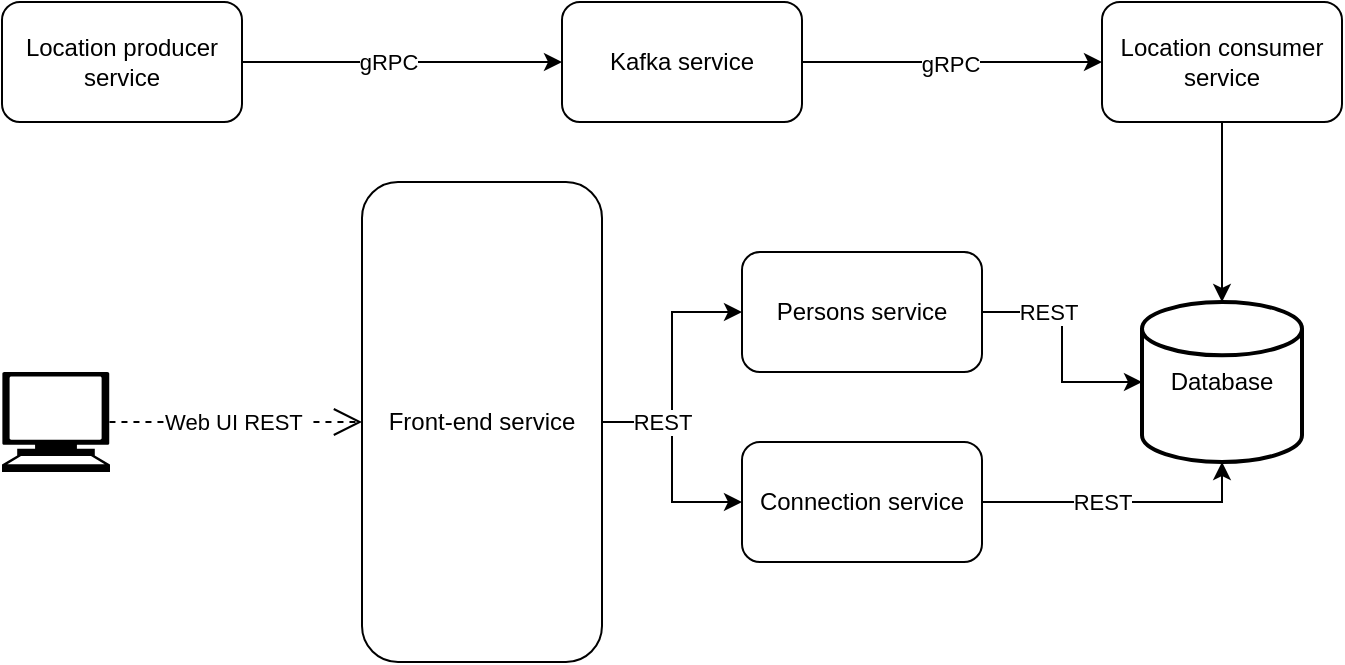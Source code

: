 <mxfile version="15.4.0" type="device"><diagram id="H4fvQfjRbCOZVTJqum5T" name="Page-1"><mxGraphModel dx="1298" dy="945" grid="1" gridSize="10" guides="1" tooltips="1" connect="1" arrows="1" fold="1" page="1" pageScale="1" pageWidth="827" pageHeight="1169" math="0" shadow="0"><root><mxCell id="0"/><mxCell id="1" parent="0"/><mxCell id="d_TLhoGi2jPTzxToWDK3-19" style="edgeStyle=orthogonalEdgeStyle;rounded=0;orthogonalLoop=1;jettySize=auto;html=1;entryX=0;entryY=0.5;entryDx=0;entryDy=0;" edge="1" parent="1" source="d_TLhoGi2jPTzxToWDK3-4" target="d_TLhoGi2jPTzxToWDK3-17"><mxGeometry relative="1" as="geometry"/></mxCell><mxCell id="d_TLhoGi2jPTzxToWDK3-20" style="edgeStyle=orthogonalEdgeStyle;rounded=0;orthogonalLoop=1;jettySize=auto;html=1;entryX=0;entryY=0.5;entryDx=0;entryDy=0;" edge="1" parent="1" source="d_TLhoGi2jPTzxToWDK3-4" target="d_TLhoGi2jPTzxToWDK3-18"><mxGeometry relative="1" as="geometry"/></mxCell><mxCell id="d_TLhoGi2jPTzxToWDK3-27" value="REST" style="edgeLabel;html=1;align=center;verticalAlign=middle;resizable=0;points=[];" vertex="1" connectable="0" parent="d_TLhoGi2jPTzxToWDK3-20"><mxGeometry x="0.364" y="-2" relative="1" as="geometry"><mxPoint x="-5" y="-42" as="offset"/></mxGeometry></mxCell><mxCell id="d_TLhoGi2jPTzxToWDK3-4" value="Front-end service" style="rounded=1;whiteSpace=wrap;html=1;" vertex="1" parent="1"><mxGeometry x="210" y="320" width="120" height="240" as="geometry"/></mxCell><mxCell id="d_TLhoGi2jPTzxToWDK3-7" value="" style="shape=mxgraph.signs.tech.computer;html=1;pointerEvents=1;fillColor=#000000;strokeColor=none;verticalLabelPosition=bottom;verticalAlign=top;align=center;" vertex="1" parent="1"><mxGeometry x="30" y="415" width="54" height="50" as="geometry"/></mxCell><mxCell id="d_TLhoGi2jPTzxToWDK3-14" style="edgeStyle=orthogonalEdgeStyle;rounded=0;orthogonalLoop=1;jettySize=auto;html=1;entryX=0;entryY=0.5;entryDx=0;entryDy=0;" edge="1" parent="1" source="d_TLhoGi2jPTzxToWDK3-8" target="d_TLhoGi2jPTzxToWDK3-12"><mxGeometry relative="1" as="geometry"/></mxCell><mxCell id="d_TLhoGi2jPTzxToWDK3-24" value="gRPC" style="edgeLabel;html=1;align=center;verticalAlign=middle;resizable=0;points=[];" vertex="1" connectable="0" parent="d_TLhoGi2jPTzxToWDK3-14"><mxGeometry x="-0.087" relative="1" as="geometry"><mxPoint as="offset"/></mxGeometry></mxCell><mxCell id="d_TLhoGi2jPTzxToWDK3-8" value="Location producer service" style="rounded=1;whiteSpace=wrap;html=1;" vertex="1" parent="1"><mxGeometry x="30" y="230" width="120" height="60" as="geometry"/></mxCell><mxCell id="d_TLhoGi2jPTzxToWDK3-10" value="Web UI REST&amp;nbsp;" style="endArrow=open;endSize=12;dashed=1;html=1;rounded=0;edgeStyle=orthogonalEdgeStyle;exitX=0.995;exitY=0.5;exitDx=0;exitDy=0;exitPerimeter=0;" edge="1" parent="1" source="d_TLhoGi2jPTzxToWDK3-7"><mxGeometry width="160" relative="1" as="geometry"><mxPoint x="82" y="270" as="sourcePoint"/><mxPoint x="210" y="440" as="targetPoint"/></mxGeometry></mxCell><mxCell id="d_TLhoGi2jPTzxToWDK3-11" value="Database" style="strokeWidth=2;html=1;shape=mxgraph.flowchart.database;whiteSpace=wrap;" vertex="1" parent="1"><mxGeometry x="600" y="380" width="80" height="80" as="geometry"/></mxCell><mxCell id="d_TLhoGi2jPTzxToWDK3-15" style="edgeStyle=orthogonalEdgeStyle;rounded=0;orthogonalLoop=1;jettySize=auto;html=1;entryX=0;entryY=0.5;entryDx=0;entryDy=0;" edge="1" parent="1" source="d_TLhoGi2jPTzxToWDK3-12" target="d_TLhoGi2jPTzxToWDK3-13"><mxGeometry relative="1" as="geometry"/></mxCell><mxCell id="d_TLhoGi2jPTzxToWDK3-25" value="gRPC" style="edgeLabel;html=1;align=center;verticalAlign=middle;resizable=0;points=[];" vertex="1" connectable="0" parent="d_TLhoGi2jPTzxToWDK3-15"><mxGeometry x="-0.013" y="-1" relative="1" as="geometry"><mxPoint as="offset"/></mxGeometry></mxCell><mxCell id="d_TLhoGi2jPTzxToWDK3-12" value="Kafka service" style="rounded=1;whiteSpace=wrap;html=1;" vertex="1" parent="1"><mxGeometry x="310" y="230" width="120" height="60" as="geometry"/></mxCell><mxCell id="d_TLhoGi2jPTzxToWDK3-16" style="edgeStyle=orthogonalEdgeStyle;rounded=0;orthogonalLoop=1;jettySize=auto;html=1;entryX=0.5;entryY=0;entryDx=0;entryDy=0;entryPerimeter=0;" edge="1" parent="1" source="d_TLhoGi2jPTzxToWDK3-13" target="d_TLhoGi2jPTzxToWDK3-11"><mxGeometry relative="1" as="geometry"/></mxCell><mxCell id="d_TLhoGi2jPTzxToWDK3-13" value="Location consumer service" style="rounded=1;whiteSpace=wrap;html=1;" vertex="1" parent="1"><mxGeometry x="580" y="230" width="120" height="60" as="geometry"/></mxCell><mxCell id="d_TLhoGi2jPTzxToWDK3-21" style="edgeStyle=orthogonalEdgeStyle;rounded=0;orthogonalLoop=1;jettySize=auto;html=1;entryX=0;entryY=0.5;entryDx=0;entryDy=0;entryPerimeter=0;" edge="1" parent="1" source="d_TLhoGi2jPTzxToWDK3-17" target="d_TLhoGi2jPTzxToWDK3-11"><mxGeometry relative="1" as="geometry"/></mxCell><mxCell id="d_TLhoGi2jPTzxToWDK3-28" value="REST" style="edgeLabel;html=1;align=center;verticalAlign=middle;resizable=0;points=[];" vertex="1" connectable="0" parent="d_TLhoGi2jPTzxToWDK3-21"><mxGeometry x="-0.426" relative="1" as="geometry"><mxPoint as="offset"/></mxGeometry></mxCell><mxCell id="d_TLhoGi2jPTzxToWDK3-17" value="Persons service" style="rounded=1;whiteSpace=wrap;html=1;" vertex="1" parent="1"><mxGeometry x="400" y="355" width="120" height="60" as="geometry"/></mxCell><mxCell id="d_TLhoGi2jPTzxToWDK3-22" style="edgeStyle=orthogonalEdgeStyle;rounded=0;orthogonalLoop=1;jettySize=auto;html=1;entryX=0.5;entryY=1;entryDx=0;entryDy=0;entryPerimeter=0;" edge="1" parent="1" source="d_TLhoGi2jPTzxToWDK3-18" target="d_TLhoGi2jPTzxToWDK3-11"><mxGeometry relative="1" as="geometry"/></mxCell><mxCell id="d_TLhoGi2jPTzxToWDK3-29" value="REST" style="edgeLabel;html=1;align=center;verticalAlign=middle;resizable=0;points=[];" vertex="1" connectable="0" parent="d_TLhoGi2jPTzxToWDK3-22"><mxGeometry x="-0.357" y="-4" relative="1" as="geometry"><mxPoint x="15" y="-4" as="offset"/></mxGeometry></mxCell><mxCell id="d_TLhoGi2jPTzxToWDK3-18" value="Connection service" style="rounded=1;whiteSpace=wrap;html=1;" vertex="1" parent="1"><mxGeometry x="400" y="450" width="120" height="60" as="geometry"/></mxCell></root></mxGraphModel></diagram></mxfile>